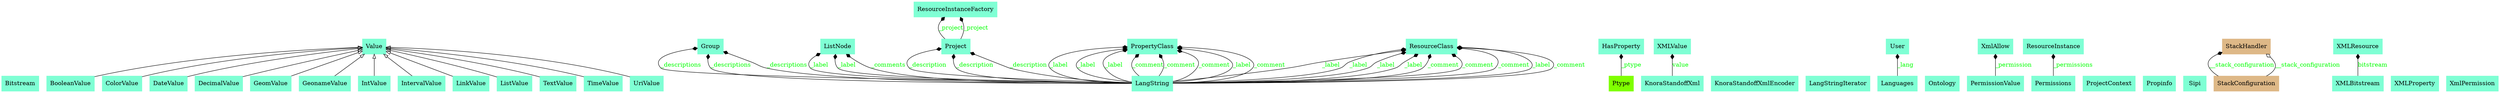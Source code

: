 digraph "classes" {
rankdir=BT
charset="utf-8"
"dsp_tools.models.bitstream.Bitstream" [color="aquamarine", fontcolor="black", label=<Bitstream>, shape="record", style="filled"];
"dsp_tools.models.value.BooleanValue" [color="aquamarine", fontcolor="black", label=<BooleanValue>, shape="record", style="filled"];
"dsp_tools.models.value.ColorValue" [color="aquamarine", fontcolor="black", label=<ColorValue>, shape="record", style="filled"];
"dsp_tools.models.value.DateValue" [color="aquamarine", fontcolor="black", label=<DateValue>, shape="record", style="filled"];
"dsp_tools.models.value.DecimalValue" [color="aquamarine", fontcolor="black", label=<DecimalValue>, shape="record", style="filled"];
"dsp_tools.models.value.GeomValue" [color="aquamarine", fontcolor="black", label=<GeomValue>, shape="record", style="filled"];
"dsp_tools.models.value.GeonameValue" [color="aquamarine", fontcolor="black", label=<GeonameValue>, shape="record", style="filled"];
"dsp_tools.models.group.Group" [color="aquamarine", fontcolor="black", label=<Group>, shape="record", style="filled"];
"dsp_tools.models.resourceclass.HasProperty" [color="aquamarine", fontcolor="black", label=<HasProperty>, shape="record", style="filled"];
"dsp_tools.models.value.IntValue" [color="aquamarine", fontcolor="black", label=<IntValue>, shape="record", style="filled"];
"dsp_tools.models.value.IntervalValue" [color="aquamarine", fontcolor="black", label=<IntervalValue>, shape="record", style="filled"];
"dsp_tools.models.value.KnoraStandoffXml" [color="aquamarine", fontcolor="black", label=<KnoraStandoffXml>, shape="record", style="filled"];
"dsp_tools.models.resource.KnoraStandoffXmlEncoder" [color="aquamarine", fontcolor="black", label=<KnoraStandoffXmlEncoder>, shape="record", style="filled"];
"dsp_tools.models.langstring.LangString" [color="aquamarine", fontcolor="black", label=<LangString>, shape="record", style="filled"];
"dsp_tools.models.langstring.LangStringIterator" [color="aquamarine", fontcolor="black", label=<LangStringIterator>, shape="record", style="filled"];
"dsp_tools.models.langstring.Languages" [color="aquamarine", fontcolor="black", label=<Languages>, shape="record", style="filled"];
"dsp_tools.models.value.LinkValue" [color="aquamarine", fontcolor="black", label=<LinkValue>, shape="record", style="filled"];
"dsp_tools.models.listnode.ListNode" [color="aquamarine", fontcolor="black", label=<ListNode>, shape="record", style="filled"];
"dsp_tools.models.value.ListValue" [color="aquamarine", fontcolor="black", label=<ListValue>, shape="record", style="filled"];
"dsp_tools.models.ontology.Ontology" [color="aquamarine", fontcolor="black", label=<Ontology>, shape="record", style="filled"];
"dsp_tools.models.permission.PermissionValue" [color="aquamarine", fontcolor="black", label=<PermissionValue>, shape="record", style="filled"];
"dsp_tools.models.permission.Permissions" [color="aquamarine", fontcolor="black", label=<Permissions>, shape="record", style="filled"];
"dsp_tools.models.project.Project" [color="aquamarine", fontcolor="black", label=<Project>, shape="record", style="filled"];
"dsp_tools.models.projectContext.ProjectContext" [color="aquamarine", fontcolor="black", label=<ProjectContext>, shape="record", style="filled"];
"dsp_tools.models.propertyclass.PropertyClass" [color="aquamarine", fontcolor="black", label=<PropertyClass>, shape="record", style="filled"];
"dsp_tools.models.resource.Propinfo" [color="aquamarine", fontcolor="black", label=<Propinfo>, shape="record", style="filled"];
"dsp_tools.models.resourceclass.HasProperty.Ptype" [color="chartreuse", fontcolor="black", label=<Ptype>, shape="record", style="filled"];
"dsp_tools.models.resourceclass.ResourceClass" [color="aquamarine", fontcolor="black", label=<ResourceClass>, shape="record", style="filled"];
"dsp_tools.models.resource.ResourceInstance" [color="aquamarine", fontcolor="black", label=<ResourceInstance>, shape="record", style="filled"];
"dsp_tools.models.resource.ResourceInstanceFactory" [color="aquamarine", fontcolor="black", label=<ResourceInstanceFactory>, shape="record", style="filled"];
"dsp_tools.models.sipi.Sipi" [color="aquamarine", fontcolor="black", label=<Sipi>, shape="record", style="filled"];
"dsp_tools.utils.stack_handling.StackConfiguration" [color="burlywood", fontcolor="black", label=<StackConfiguration>, shape="record", style="filled"];
"dsp_tools.utils.stack_handling.StackHandler" [color="burlywood", fontcolor="black", label=<StackHandler>, shape="record", style="filled"];
"dsp_tools.models.value.TextValue" [color="aquamarine", fontcolor="black", label=<TextValue>, shape="record", style="filled"];
"dsp_tools.models.value.TimeValue" [color="aquamarine", fontcolor="black", label=<TimeValue>, shape="record", style="filled"];
"dsp_tools.models.value.UriValue" [color="aquamarine", fontcolor="black", label=<UriValue>, shape="record", style="filled"];
"dsp_tools.models.user.User" [color="aquamarine", fontcolor="black", label=<User>, shape="record", style="filled"];
"dsp_tools.models.value.Value" [color="aquamarine", fontcolor="black", label=<Value>, shape="record", style="filled"];
"dsp_tools.models.xmlbitstream.XMLBitstream" [color="aquamarine", fontcolor="black", label=<XMLBitstream>, shape="record", style="filled"];
"dsp_tools.models.xmlproperty.XMLProperty" [color="aquamarine", fontcolor="black", label=<XMLProperty>, shape="record", style="filled"];
"dsp_tools.models.xmlresource.XMLResource" [color="aquamarine", fontcolor="black", label=<XMLResource>, shape="record", style="filled"];
"dsp_tools.models.xmlvalue.XMLValue" [color="aquamarine", fontcolor="black", label=<XMLValue>, shape="record", style="filled"];
"dsp_tools.models.xmlallow.XmlAllow" [color="aquamarine", fontcolor="black", label=<XmlAllow>, shape="record", style="filled"];
"dsp_tools.models.xmlpermission.XmlPermission" [color="aquamarine", fontcolor="black", label=<XmlPermission>, shape="record", style="filled"];
"dsp_tools.models.value.BooleanValue" -> "dsp_tools.models.value.Value" [arrowhead="empty", arrowtail="none"];
"dsp_tools.models.value.ColorValue" -> "dsp_tools.models.value.Value" [arrowhead="empty", arrowtail="none"];
"dsp_tools.models.value.DateValue" -> "dsp_tools.models.value.Value" [arrowhead="empty", arrowtail="none"];
"dsp_tools.models.value.DecimalValue" -> "dsp_tools.models.value.Value" [arrowhead="empty", arrowtail="none"];
"dsp_tools.models.value.GeomValue" -> "dsp_tools.models.value.Value" [arrowhead="empty", arrowtail="none"];
"dsp_tools.models.value.GeonameValue" -> "dsp_tools.models.value.Value" [arrowhead="empty", arrowtail="none"];
"dsp_tools.models.value.IntValue" -> "dsp_tools.models.value.Value" [arrowhead="empty", arrowtail="none"];
"dsp_tools.models.value.IntervalValue" -> "dsp_tools.models.value.Value" [arrowhead="empty", arrowtail="none"];
"dsp_tools.models.value.LinkValue" -> "dsp_tools.models.value.Value" [arrowhead="empty", arrowtail="none"];
"dsp_tools.models.value.ListValue" -> "dsp_tools.models.value.Value" [arrowhead="empty", arrowtail="none"];
"dsp_tools.models.value.TextValue" -> "dsp_tools.models.value.Value" [arrowhead="empty", arrowtail="none"];
"dsp_tools.models.value.TimeValue" -> "dsp_tools.models.value.Value" [arrowhead="empty", arrowtail="none"];
"dsp_tools.models.value.UriValue" -> "dsp_tools.models.value.Value" [arrowhead="empty", arrowtail="none"];
"dsp_tools.models.langstring.LangString" -> "dsp_tools.models.group.Group" [arrowhead="diamond", arrowtail="none", fontcolor="green", label="_descriptions", style="solid"];
"dsp_tools.models.langstring.LangString" -> "dsp_tools.models.group.Group" [arrowhead="diamond", arrowtail="none", fontcolor="green", label="_descriptions", style="solid"];
"dsp_tools.models.langstring.LangString" -> "dsp_tools.models.group.Group" [arrowhead="diamond", arrowtail="none", fontcolor="green", label="_descriptions", style="solid"];
"dsp_tools.models.langstring.LangString" -> "dsp_tools.models.listnode.ListNode" [arrowhead="diamond", arrowtail="none", fontcolor="green", label="_label", style="solid"];
"dsp_tools.models.langstring.LangString" -> "dsp_tools.models.listnode.ListNode" [arrowhead="diamond", arrowtail="none", fontcolor="green", label="_label", style="solid"];
"dsp_tools.models.langstring.LangString" -> "dsp_tools.models.listnode.ListNode" [arrowhead="diamond", arrowtail="none", fontcolor="green", label="_comments", style="solid"];
"dsp_tools.models.langstring.LangString" -> "dsp_tools.models.project.Project" [arrowhead="diamond", arrowtail="none", fontcolor="green", label="_description", style="solid"];
"dsp_tools.models.langstring.LangString" -> "dsp_tools.models.project.Project" [arrowhead="diamond", arrowtail="none", fontcolor="green", label="_description", style="solid"];
"dsp_tools.models.langstring.LangString" -> "dsp_tools.models.project.Project" [arrowhead="diamond", arrowtail="none", fontcolor="green", label="_description", style="solid"];
"dsp_tools.models.langstring.LangString" -> "dsp_tools.models.propertyclass.PropertyClass" [arrowhead="diamond", arrowtail="none", fontcolor="green", label="_label", style="solid"];
"dsp_tools.models.langstring.LangString" -> "dsp_tools.models.propertyclass.PropertyClass" [arrowhead="diamond", arrowtail="none", fontcolor="green", label="_label", style="solid"];
"dsp_tools.models.langstring.LangString" -> "dsp_tools.models.propertyclass.PropertyClass" [arrowhead="diamond", arrowtail="none", fontcolor="green", label="_label", style="solid"];
"dsp_tools.models.langstring.LangString" -> "dsp_tools.models.propertyclass.PropertyClass" [arrowhead="diamond", arrowtail="none", fontcolor="green", label="_comment", style="solid"];
"dsp_tools.models.langstring.LangString" -> "dsp_tools.models.propertyclass.PropertyClass" [arrowhead="diamond", arrowtail="none", fontcolor="green", label="_comment", style="solid"];
"dsp_tools.models.langstring.LangString" -> "dsp_tools.models.propertyclass.PropertyClass" [arrowhead="diamond", arrowtail="none", fontcolor="green", label="_comment", style="solid"];
"dsp_tools.models.langstring.LangString" -> "dsp_tools.models.propertyclass.PropertyClass" [arrowhead="diamond", arrowtail="none", fontcolor="green", label="_label", style="solid"];
"dsp_tools.models.langstring.LangString" -> "dsp_tools.models.propertyclass.PropertyClass" [arrowhead="diamond", arrowtail="none", fontcolor="green", label="_comment", style="solid"];
"dsp_tools.models.langstring.LangString" -> "dsp_tools.models.resourceclass.ResourceClass" [arrowhead="diamond", arrowtail="none", fontcolor="green", label="_label", style="solid"];
"dsp_tools.models.langstring.LangString" -> "dsp_tools.models.resourceclass.ResourceClass" [arrowhead="diamond", arrowtail="none", fontcolor="green", label="_label", style="solid"];
"dsp_tools.models.langstring.LangString" -> "dsp_tools.models.resourceclass.ResourceClass" [arrowhead="diamond", arrowtail="none", fontcolor="green", label="_label", style="solid"];
"dsp_tools.models.langstring.LangString" -> "dsp_tools.models.resourceclass.ResourceClass" [arrowhead="diamond", arrowtail="none", fontcolor="green", label="_label", style="solid"];
"dsp_tools.models.langstring.LangString" -> "dsp_tools.models.resourceclass.ResourceClass" [arrowhead="diamond", arrowtail="none", fontcolor="green", label="_comment", style="solid"];
"dsp_tools.models.langstring.LangString" -> "dsp_tools.models.resourceclass.ResourceClass" [arrowhead="diamond", arrowtail="none", fontcolor="green", label="_comment", style="solid"];
"dsp_tools.models.langstring.LangString" -> "dsp_tools.models.resourceclass.ResourceClass" [arrowhead="diamond", arrowtail="none", fontcolor="green", label="_comment", style="solid"];
"dsp_tools.models.langstring.LangString" -> "dsp_tools.models.resourceclass.ResourceClass" [arrowhead="diamond", arrowtail="none", fontcolor="green", label="_label", style="solid"];
"dsp_tools.models.langstring.LangString" -> "dsp_tools.models.resourceclass.ResourceClass" [arrowhead="diamond", arrowtail="none", fontcolor="green", label="_comment", style="solid"];
"dsp_tools.models.langstring.Languages" -> "dsp_tools.models.user.User" [arrowhead="diamond", arrowtail="none", fontcolor="green", label="_lang", style="solid"];
"dsp_tools.models.permission.PermissionValue" -> "dsp_tools.models.xmlallow.XmlAllow" [arrowhead="diamond", arrowtail="none", fontcolor="green", label="_permission", style="solid"];
"dsp_tools.models.permission.Permissions" -> "dsp_tools.models.resource.ResourceInstance" [arrowhead="diamond", arrowtail="none", fontcolor="green", label="_permissions", style="solid"];
"dsp_tools.models.project.Project" -> "dsp_tools.models.resource.ResourceInstanceFactory" [arrowhead="diamond", arrowtail="none", fontcolor="green", label="_project", style="solid"];
"dsp_tools.models.project.Project" -> "dsp_tools.models.resource.ResourceInstanceFactory" [arrowhead="diamond", arrowtail="none", fontcolor="green", label="_project", style="solid"];
"dsp_tools.models.resourceclass.HasProperty.Ptype" -> "dsp_tools.models.resourceclass.HasProperty" [arrowhead="diamond", arrowtail="none", fontcolor="green", label="_ptype", style="solid"];
"dsp_tools.models.value.KnoraStandoffXml" -> "dsp_tools.models.xmlvalue.XMLValue" [arrowhead="diamond", arrowtail="none", fontcolor="green", label="value", style="solid"];
"dsp_tools.models.xmlbitstream.XMLBitstream" -> "dsp_tools.models.xmlresource.XMLResource" [arrowhead="diamond", arrowtail="none", fontcolor="green", label="bitstream", style="solid"];
"dsp_tools.utils.stack_handling.StackConfiguration" -> "dsp_tools.utils.stack_handling.StackHandler" [arrowhead="diamond", arrowtail="none", fontcolor="green", label="__stack_configuration", style="solid"];
"dsp_tools.utils.stack_handling.StackConfiguration" -> "dsp_tools.utils.stack_handling.StackHandler" [arrowhead="odiamond", arrowtail="none", fontcolor="green", label="__stack_configuration", style="solid"];
}
